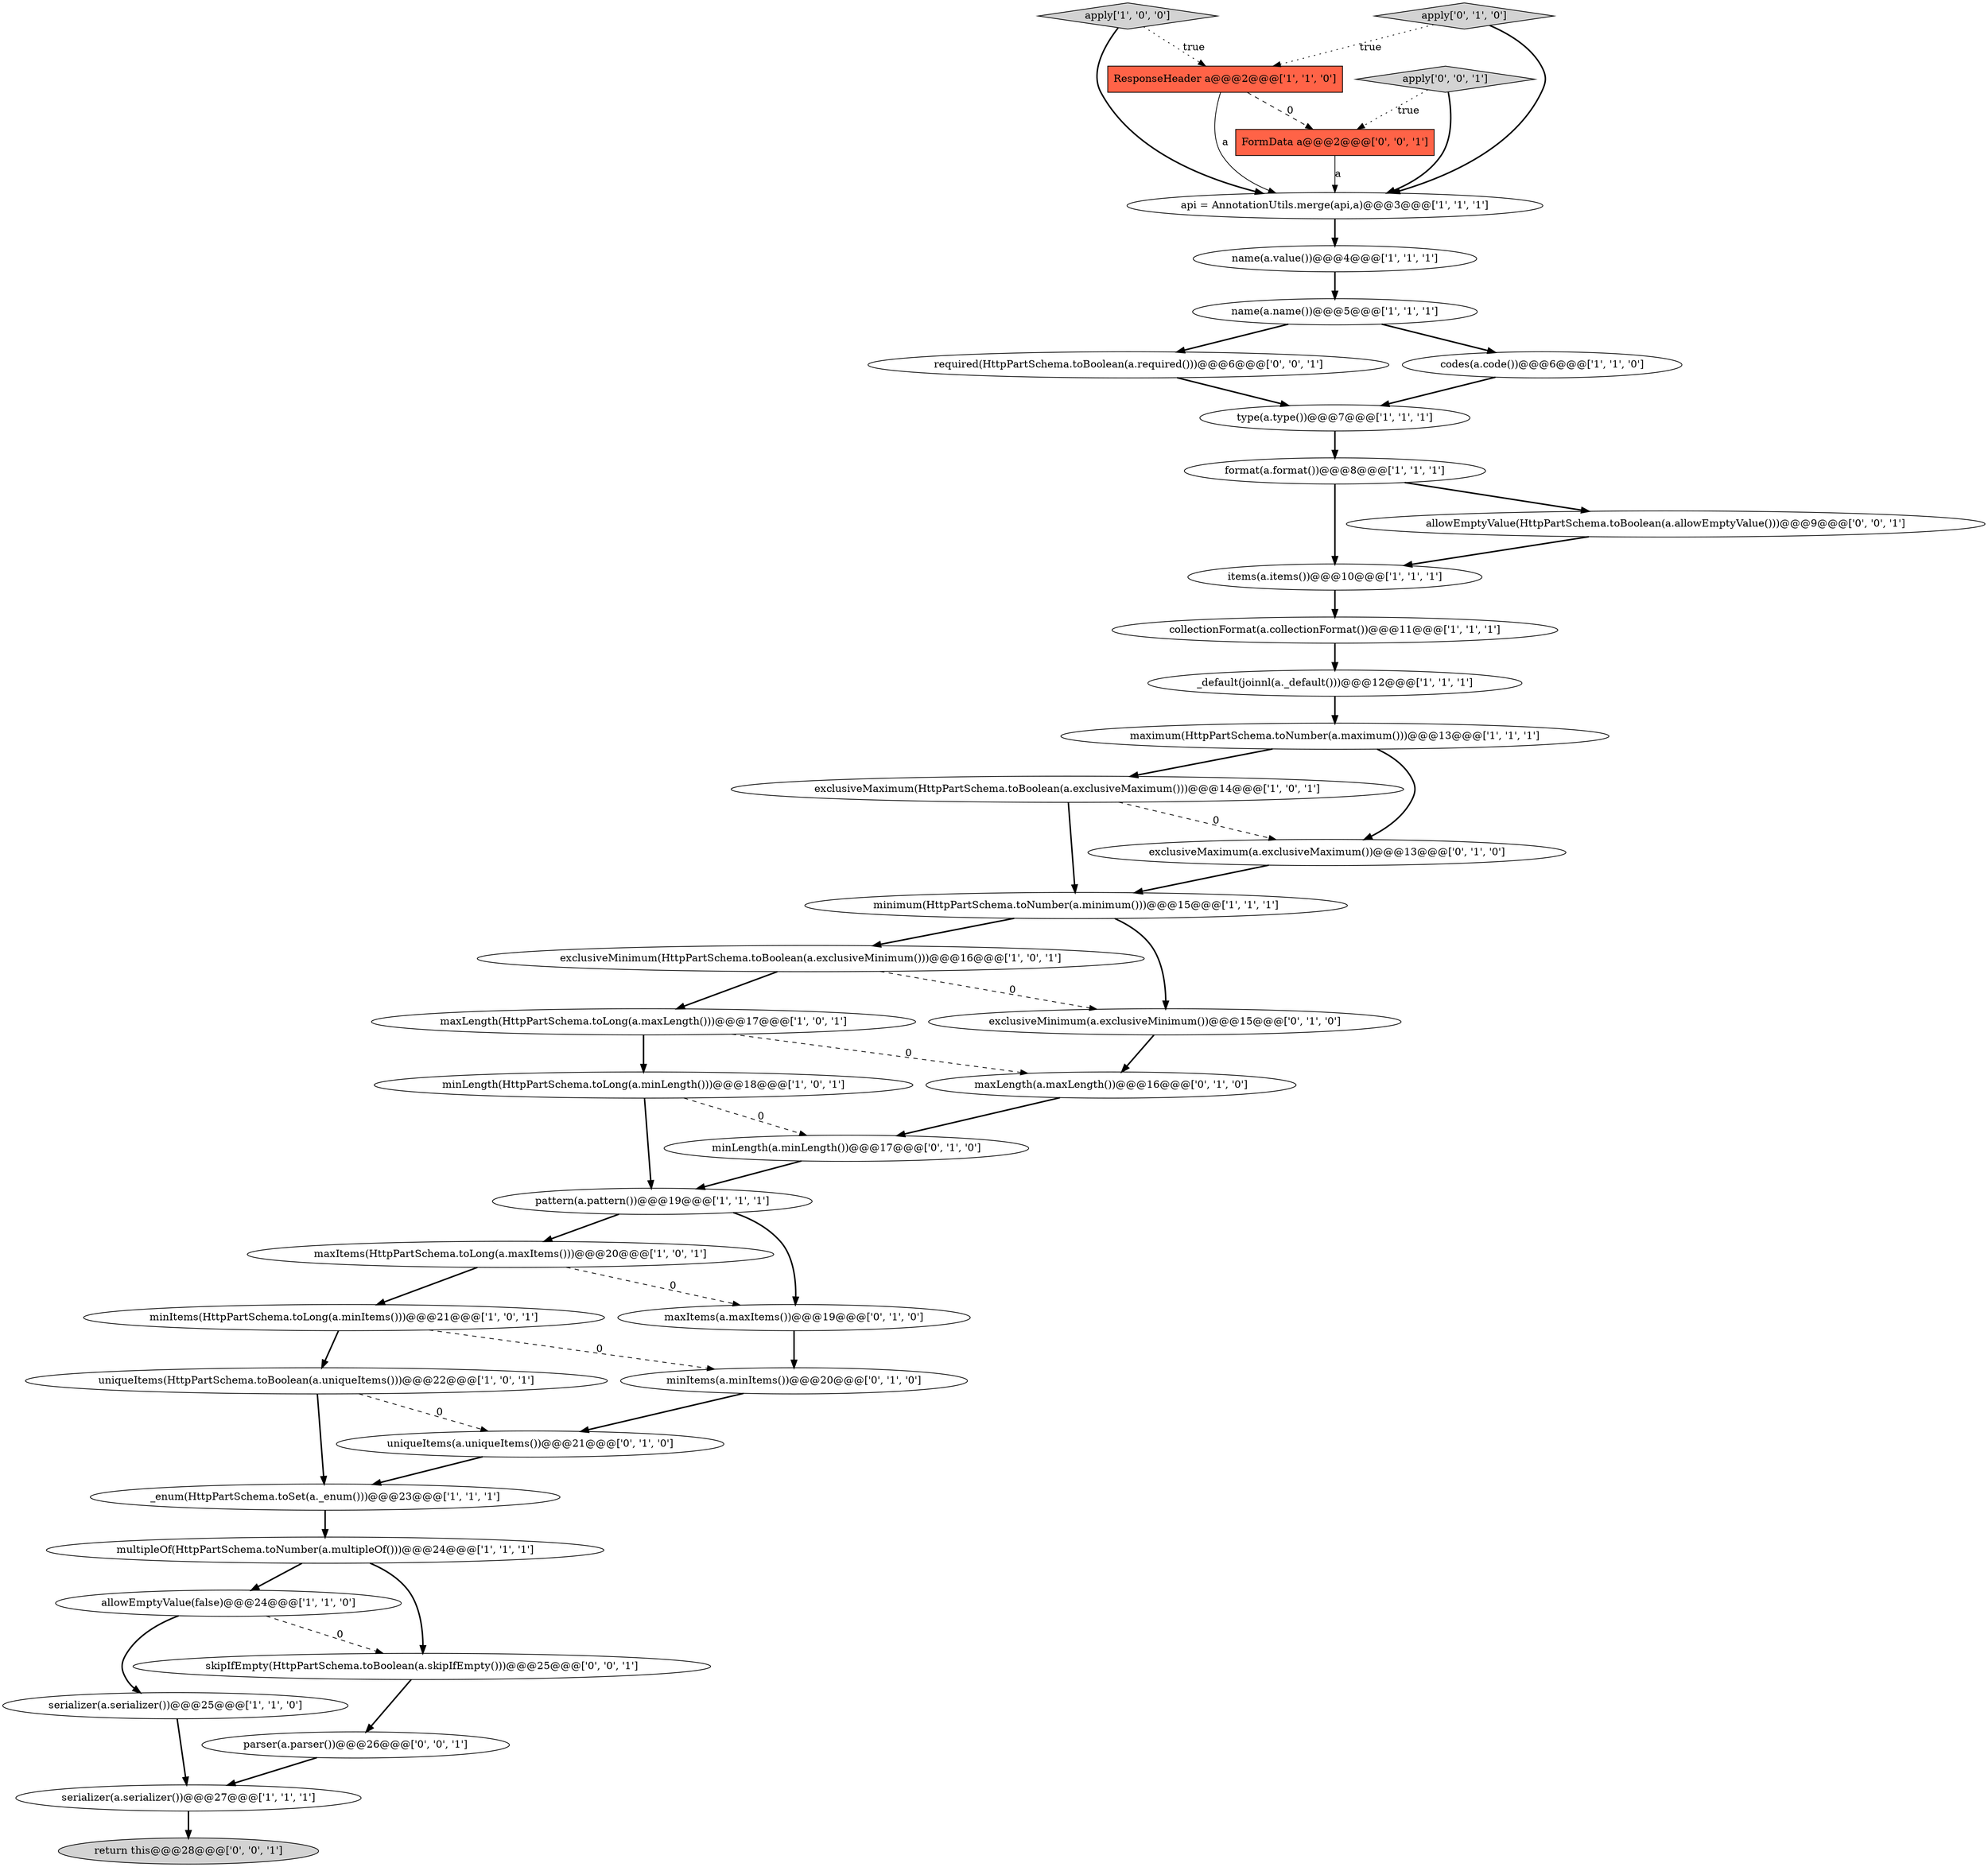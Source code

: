 digraph {
22 [style = filled, label = "format(a.format())@@@8@@@['1', '1', '1']", fillcolor = white, shape = ellipse image = "AAA0AAABBB1BBB"];
18 [style = filled, label = "serializer(a.serializer())@@@25@@@['1', '1', '0']", fillcolor = white, shape = ellipse image = "AAA0AAABBB1BBB"];
35 [style = filled, label = "allowEmptyValue(HttpPartSchema.toBoolean(a.allowEmptyValue()))@@@9@@@['0', '0', '1']", fillcolor = white, shape = ellipse image = "AAA0AAABBB3BBB"];
11 [style = filled, label = "maxLength(HttpPartSchema.toLong(a.maxLength()))@@@17@@@['1', '0', '1']", fillcolor = white, shape = ellipse image = "AAA0AAABBB1BBB"];
39 [style = filled, label = "skipIfEmpty(HttpPartSchema.toBoolean(a.skipIfEmpty()))@@@25@@@['0', '0', '1']", fillcolor = white, shape = ellipse image = "AAA0AAABBB3BBB"];
9 [style = filled, label = "apply['1', '0', '0']", fillcolor = lightgray, shape = diamond image = "AAA0AAABBB1BBB"];
12 [style = filled, label = "allowEmptyValue(false)@@@24@@@['1', '1', '0']", fillcolor = white, shape = ellipse image = "AAA0AAABBB1BBB"];
23 [style = filled, label = "type(a.type())@@@7@@@['1', '1', '1']", fillcolor = white, shape = ellipse image = "AAA0AAABBB1BBB"];
7 [style = filled, label = "_enum(HttpPartSchema.toSet(a._enum()))@@@23@@@['1', '1', '1']", fillcolor = white, shape = ellipse image = "AAA0AAABBB1BBB"];
34 [style = filled, label = "FormData a@@@2@@@['0', '0', '1']", fillcolor = tomato, shape = box image = "AAA0AAABBB3BBB"];
10 [style = filled, label = "maximum(HttpPartSchema.toNumber(a.maximum()))@@@13@@@['1', '1', '1']", fillcolor = white, shape = ellipse image = "AAA0AAABBB1BBB"];
4 [style = filled, label = "minItems(HttpPartSchema.toLong(a.minItems()))@@@21@@@['1', '0', '1']", fillcolor = white, shape = ellipse image = "AAA0AAABBB1BBB"];
6 [style = filled, label = "exclusiveMaximum(HttpPartSchema.toBoolean(a.exclusiveMaximum()))@@@14@@@['1', '0', '1']", fillcolor = white, shape = ellipse image = "AAA0AAABBB1BBB"];
15 [style = filled, label = "minimum(HttpPartSchema.toNumber(a.minimum()))@@@15@@@['1', '1', '1']", fillcolor = white, shape = ellipse image = "AAA0AAABBB1BBB"];
13 [style = filled, label = "ResponseHeader a@@@2@@@['1', '1', '0']", fillcolor = tomato, shape = box image = "AAA0AAABBB1BBB"];
27 [style = filled, label = "exclusiveMaximum(a.exclusiveMaximum())@@@13@@@['0', '1', '0']", fillcolor = white, shape = ellipse image = "AAA1AAABBB2BBB"];
26 [style = filled, label = "minItems(a.minItems())@@@20@@@['0', '1', '0']", fillcolor = white, shape = ellipse image = "AAA1AAABBB2BBB"];
1 [style = filled, label = "multipleOf(HttpPartSchema.toNumber(a.multipleOf()))@@@24@@@['1', '1', '1']", fillcolor = white, shape = ellipse image = "AAA0AAABBB1BBB"];
38 [style = filled, label = "required(HttpPartSchema.toBoolean(a.required()))@@@6@@@['0', '0', '1']", fillcolor = white, shape = ellipse image = "AAA0AAABBB3BBB"];
5 [style = filled, label = "collectionFormat(a.collectionFormat())@@@11@@@['1', '1', '1']", fillcolor = white, shape = ellipse image = "AAA0AAABBB1BBB"];
14 [style = filled, label = "serializer(a.serializer())@@@27@@@['1', '1', '1']", fillcolor = white, shape = ellipse image = "AAA0AAABBB1BBB"];
19 [style = filled, label = "uniqueItems(HttpPartSchema.toBoolean(a.uniqueItems()))@@@22@@@['1', '0', '1']", fillcolor = white, shape = ellipse image = "AAA0AAABBB1BBB"];
17 [style = filled, label = "pattern(a.pattern())@@@19@@@['1', '1', '1']", fillcolor = white, shape = ellipse image = "AAA0AAABBB1BBB"];
33 [style = filled, label = "exclusiveMinimum(a.exclusiveMinimum())@@@15@@@['0', '1', '0']", fillcolor = white, shape = ellipse image = "AAA1AAABBB2BBB"];
29 [style = filled, label = "apply['0', '1', '0']", fillcolor = lightgray, shape = diamond image = "AAA0AAABBB2BBB"];
36 [style = filled, label = "return this@@@28@@@['0', '0', '1']", fillcolor = lightgray, shape = ellipse image = "AAA0AAABBB3BBB"];
25 [style = filled, label = "api = AnnotationUtils.merge(api,a)@@@3@@@['1', '1', '1']", fillcolor = white, shape = ellipse image = "AAA0AAABBB1BBB"];
16 [style = filled, label = "exclusiveMinimum(HttpPartSchema.toBoolean(a.exclusiveMinimum()))@@@16@@@['1', '0', '1']", fillcolor = white, shape = ellipse image = "AAA0AAABBB1BBB"];
32 [style = filled, label = "minLength(a.minLength())@@@17@@@['0', '1', '0']", fillcolor = white, shape = ellipse image = "AAA1AAABBB2BBB"];
24 [style = filled, label = "items(a.items())@@@10@@@['1', '1', '1']", fillcolor = white, shape = ellipse image = "AAA0AAABBB1BBB"];
21 [style = filled, label = "name(a.name())@@@5@@@['1', '1', '1']", fillcolor = white, shape = ellipse image = "AAA0AAABBB1BBB"];
31 [style = filled, label = "uniqueItems(a.uniqueItems())@@@21@@@['0', '1', '0']", fillcolor = white, shape = ellipse image = "AAA1AAABBB2BBB"];
28 [style = filled, label = "maxLength(a.maxLength())@@@16@@@['0', '1', '0']", fillcolor = white, shape = ellipse image = "AAA1AAABBB2BBB"];
3 [style = filled, label = "minLength(HttpPartSchema.toLong(a.minLength()))@@@18@@@['1', '0', '1']", fillcolor = white, shape = ellipse image = "AAA0AAABBB1BBB"];
2 [style = filled, label = "_default(joinnl(a._default()))@@@12@@@['1', '1', '1']", fillcolor = white, shape = ellipse image = "AAA0AAABBB1BBB"];
30 [style = filled, label = "maxItems(a.maxItems())@@@19@@@['0', '1', '0']", fillcolor = white, shape = ellipse image = "AAA1AAABBB2BBB"];
8 [style = filled, label = "maxItems(HttpPartSchema.toLong(a.maxItems()))@@@20@@@['1', '0', '1']", fillcolor = white, shape = ellipse image = "AAA0AAABBB1BBB"];
37 [style = filled, label = "apply['0', '0', '1']", fillcolor = lightgray, shape = diamond image = "AAA0AAABBB3BBB"];
0 [style = filled, label = "codes(a.code())@@@6@@@['1', '1', '0']", fillcolor = white, shape = ellipse image = "AAA0AAABBB1BBB"];
40 [style = filled, label = "parser(a.parser())@@@26@@@['0', '0', '1']", fillcolor = white, shape = ellipse image = "AAA0AAABBB3BBB"];
20 [style = filled, label = "name(a.value())@@@4@@@['1', '1', '1']", fillcolor = white, shape = ellipse image = "AAA0AAABBB1BBB"];
5->2 [style = bold, label=""];
37->34 [style = dotted, label="true"];
13->25 [style = solid, label="a"];
23->22 [style = bold, label=""];
11->3 [style = bold, label=""];
4->26 [style = dashed, label="0"];
30->26 [style = bold, label=""];
29->13 [style = dotted, label="true"];
10->6 [style = bold, label=""];
8->4 [style = bold, label=""];
6->15 [style = bold, label=""];
22->24 [style = bold, label=""];
15->33 [style = bold, label=""];
25->20 [style = bold, label=""];
1->12 [style = bold, label=""];
28->32 [style = bold, label=""];
26->31 [style = bold, label=""];
9->13 [style = dotted, label="true"];
3->32 [style = dashed, label="0"];
10->27 [style = bold, label=""];
2->10 [style = bold, label=""];
27->15 [style = bold, label=""];
22->35 [style = bold, label=""];
33->28 [style = bold, label=""];
29->25 [style = bold, label=""];
19->31 [style = dashed, label="0"];
0->23 [style = bold, label=""];
8->30 [style = dashed, label="0"];
20->21 [style = bold, label=""];
1->39 [style = bold, label=""];
3->17 [style = bold, label=""];
4->19 [style = bold, label=""];
40->14 [style = bold, label=""];
32->17 [style = bold, label=""];
38->23 [style = bold, label=""];
12->39 [style = dashed, label="0"];
15->16 [style = bold, label=""];
12->18 [style = bold, label=""];
21->38 [style = bold, label=""];
34->25 [style = solid, label="a"];
17->8 [style = bold, label=""];
16->33 [style = dashed, label="0"];
39->40 [style = bold, label=""];
7->1 [style = bold, label=""];
13->34 [style = dashed, label="0"];
19->7 [style = bold, label=""];
9->25 [style = bold, label=""];
6->27 [style = dashed, label="0"];
18->14 [style = bold, label=""];
21->0 [style = bold, label=""];
24->5 [style = bold, label=""];
17->30 [style = bold, label=""];
16->11 [style = bold, label=""];
35->24 [style = bold, label=""];
37->25 [style = bold, label=""];
11->28 [style = dashed, label="0"];
31->7 [style = bold, label=""];
14->36 [style = bold, label=""];
}
